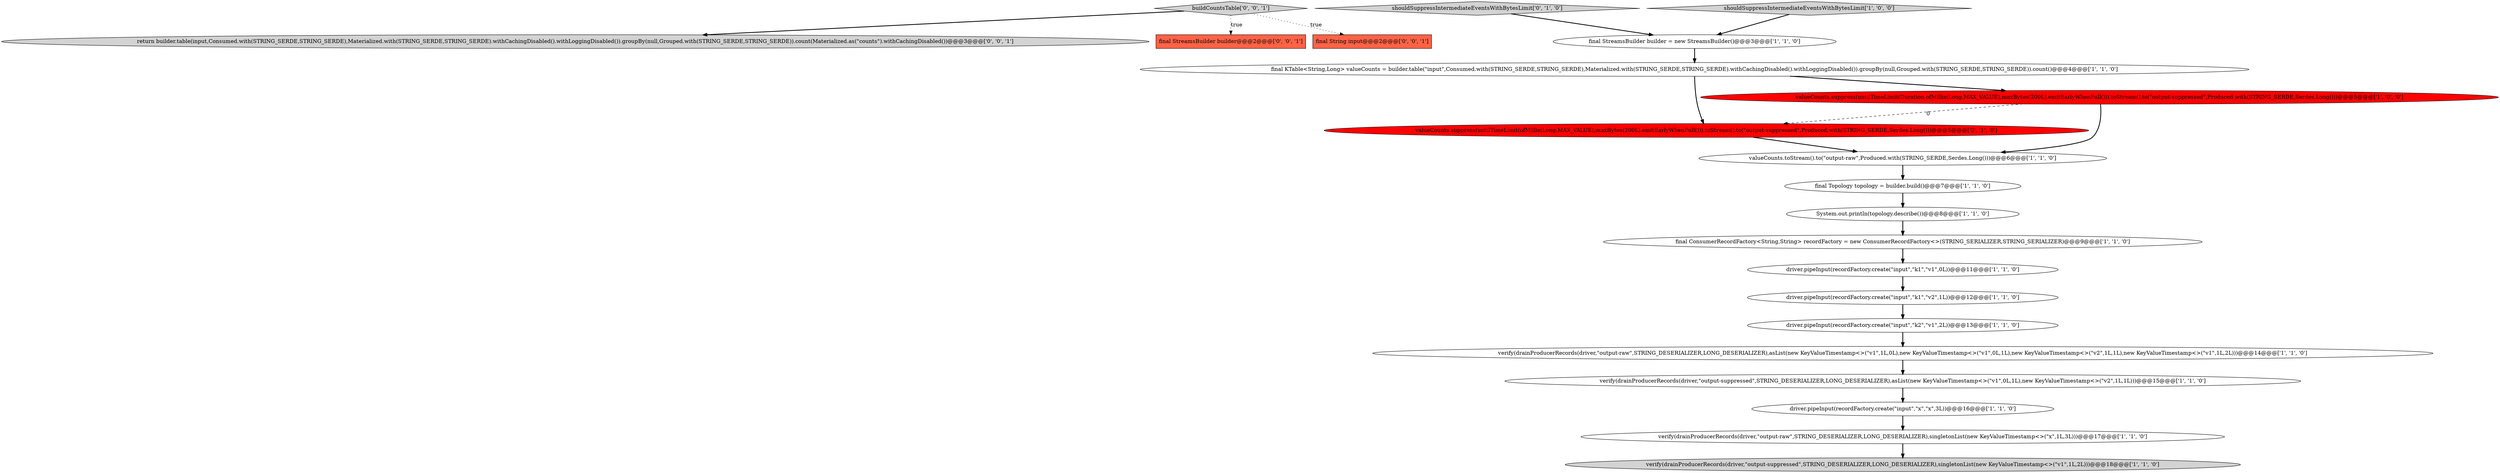 digraph {
18 [style = filled, label = "return builder.table(input,Consumed.with(STRING_SERDE,STRING_SERDE),Materialized.with(STRING_SERDE,STRING_SERDE).withCachingDisabled().withLoggingDisabled()).groupBy(null,Grouped.with(STRING_SERDE,STRING_SERDE)).count(Materialized.as(\"counts\").withCachingDisabled())@@@3@@@['0', '0', '1']", fillcolor = lightgray, shape = ellipse image = "AAA0AAABBB3BBB"];
20 [style = filled, label = "final StreamsBuilder builder@@@2@@@['0', '0', '1']", fillcolor = tomato, shape = box image = "AAA0AAABBB3BBB"];
14 [style = filled, label = "verify(drainProducerRecords(driver,\"output-suppressed\",STRING_DESERIALIZER,LONG_DESERIALIZER),singletonList(new KeyValueTimestamp<>(\"v1\",1L,2L)))@@@18@@@['1', '1', '0']", fillcolor = lightgray, shape = ellipse image = "AAA0AAABBB1BBB"];
17 [style = filled, label = "shouldSuppressIntermediateEventsWithBytesLimit['0', '1', '0']", fillcolor = lightgray, shape = diamond image = "AAA0AAABBB2BBB"];
0 [style = filled, label = "final KTable<String,Long> valueCounts = builder.table(\"input\",Consumed.with(STRING_SERDE,STRING_SERDE),Materialized.with(STRING_SERDE,STRING_SERDE).withCachingDisabled().withLoggingDisabled()).groupBy(null,Grouped.with(STRING_SERDE,STRING_SERDE)).count()@@@4@@@['1', '1', '0']", fillcolor = white, shape = ellipse image = "AAA0AAABBB1BBB"];
16 [style = filled, label = "valueCounts.suppress(untilTimeLimit(ofMillis(Long.MAX_VALUE),maxBytes(200L).emitEarlyWhenFull())).toStream().to(\"output-suppressed\",Produced.with(STRING_SERDE,Serdes.Long()))@@@5@@@['0', '1', '0']", fillcolor = red, shape = ellipse image = "AAA1AAABBB2BBB"];
11 [style = filled, label = "valueCounts.suppress(untilTimeLimit(Duration.ofMillis(Long.MAX_VALUE),maxBytes(200L).emitEarlyWhenFull())).toStream().to(\"output-suppressed\",Produced.with(STRING_SERDE,Serdes.Long()))@@@5@@@['1', '0', '0']", fillcolor = red, shape = ellipse image = "AAA1AAABBB1BBB"];
7 [style = filled, label = "final ConsumerRecordFactory<String,String> recordFactory = new ConsumerRecordFactory<>(STRING_SERIALIZER,STRING_SERIALIZER)@@@9@@@['1', '1', '0']", fillcolor = white, shape = ellipse image = "AAA0AAABBB1BBB"];
2 [style = filled, label = "driver.pipeInput(recordFactory.create(\"input\",\"x\",\"x\",3L))@@@16@@@['1', '1', '0']", fillcolor = white, shape = ellipse image = "AAA0AAABBB1BBB"];
21 [style = filled, label = "buildCountsTable['0', '0', '1']", fillcolor = lightgray, shape = diamond image = "AAA0AAABBB3BBB"];
6 [style = filled, label = "driver.pipeInput(recordFactory.create(\"input\",\"k2\",\"v1\",2L))@@@13@@@['1', '1', '0']", fillcolor = white, shape = ellipse image = "AAA0AAABBB1BBB"];
10 [style = filled, label = "verify(drainProducerRecords(driver,\"output-raw\",STRING_DESERIALIZER,LONG_DESERIALIZER),asList(new KeyValueTimestamp<>(\"v1\",1L,0L),new KeyValueTimestamp<>(\"v1\",0L,1L),new KeyValueTimestamp<>(\"v2\",1L,1L),new KeyValueTimestamp<>(\"v1\",1L,2L)))@@@14@@@['1', '1', '0']", fillcolor = white, shape = ellipse image = "AAA0AAABBB1BBB"];
13 [style = filled, label = "verify(drainProducerRecords(driver,\"output-suppressed\",STRING_DESERIALIZER,LONG_DESERIALIZER),asList(new KeyValueTimestamp<>(\"v1\",0L,1L),new KeyValueTimestamp<>(\"v2\",1L,1L)))@@@15@@@['1', '1', '0']", fillcolor = white, shape = ellipse image = "AAA0AAABBB1BBB"];
19 [style = filled, label = "final String input@@@2@@@['0', '0', '1']", fillcolor = tomato, shape = box image = "AAA0AAABBB3BBB"];
5 [style = filled, label = "final StreamsBuilder builder = new StreamsBuilder()@@@3@@@['1', '1', '0']", fillcolor = white, shape = ellipse image = "AAA0AAABBB1BBB"];
4 [style = filled, label = "driver.pipeInput(recordFactory.create(\"input\",\"k1\",\"v1\",0L))@@@11@@@['1', '1', '0']", fillcolor = white, shape = ellipse image = "AAA0AAABBB1BBB"];
9 [style = filled, label = "valueCounts.toStream().to(\"output-raw\",Produced.with(STRING_SERDE,Serdes.Long()))@@@6@@@['1', '1', '0']", fillcolor = white, shape = ellipse image = "AAA0AAABBB1BBB"];
1 [style = filled, label = "final Topology topology = builder.build()@@@7@@@['1', '1', '0']", fillcolor = white, shape = ellipse image = "AAA0AAABBB1BBB"];
8 [style = filled, label = "verify(drainProducerRecords(driver,\"output-raw\",STRING_DESERIALIZER,LONG_DESERIALIZER),singletonList(new KeyValueTimestamp<>(\"x\",1L,3L)))@@@17@@@['1', '1', '0']", fillcolor = white, shape = ellipse image = "AAA0AAABBB1BBB"];
3 [style = filled, label = "driver.pipeInput(recordFactory.create(\"input\",\"k1\",\"v2\",1L))@@@12@@@['1', '1', '0']", fillcolor = white, shape = ellipse image = "AAA0AAABBB1BBB"];
15 [style = filled, label = "shouldSuppressIntermediateEventsWithBytesLimit['1', '0', '0']", fillcolor = lightgray, shape = diamond image = "AAA0AAABBB1BBB"];
12 [style = filled, label = "System.out.println(topology.describe())@@@8@@@['1', '1', '0']", fillcolor = white, shape = ellipse image = "AAA0AAABBB1BBB"];
4->3 [style = bold, label=""];
0->16 [style = bold, label=""];
17->5 [style = bold, label=""];
21->20 [style = dotted, label="true"];
11->16 [style = dashed, label="0"];
8->14 [style = bold, label=""];
0->11 [style = bold, label=""];
3->6 [style = bold, label=""];
7->4 [style = bold, label=""];
11->9 [style = bold, label=""];
21->18 [style = bold, label=""];
12->7 [style = bold, label=""];
15->5 [style = bold, label=""];
5->0 [style = bold, label=""];
10->13 [style = bold, label=""];
6->10 [style = bold, label=""];
21->19 [style = dotted, label="true"];
1->12 [style = bold, label=""];
9->1 [style = bold, label=""];
16->9 [style = bold, label=""];
2->8 [style = bold, label=""];
13->2 [style = bold, label=""];
}
